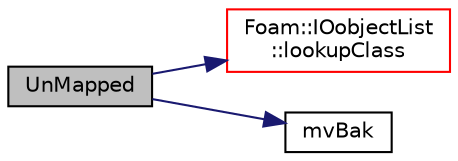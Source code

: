 digraph "UnMapped"
{
  bgcolor="transparent";
  edge [fontname="Helvetica",fontsize="10",labelfontname="Helvetica",labelfontsize="10"];
  node [fontname="Helvetica",fontsize="10",shape=record];
  rankdir="LR";
  Node1 [label="UnMapped",height=0.2,width=0.4,color="black", fillcolor="grey75", style="filled", fontcolor="black"];
  Node1 -> Node2 [color="midnightblue",fontsize="10",style="solid",fontname="Helvetica"];
  Node2 [label="Foam::IOobjectList\l::lookupClass",height=0.2,width=0.4,color="red",URL="$a01171.html#a6bb7ea6a3d433ef4560d7630cfc4ab3a",tooltip="Return the list for all IOobjects of a given class. "];
  Node1 -> Node3 [color="midnightblue",fontsize="10",style="solid",fontname="Helvetica"];
  Node3 [label="mvBak",height=0.2,width=0.4,color="black",URL="$a10675.html#a0d7f73e589eebf0d491bfc4213148bbc",tooltip="Rename to a corresponding backup file. "];
}
